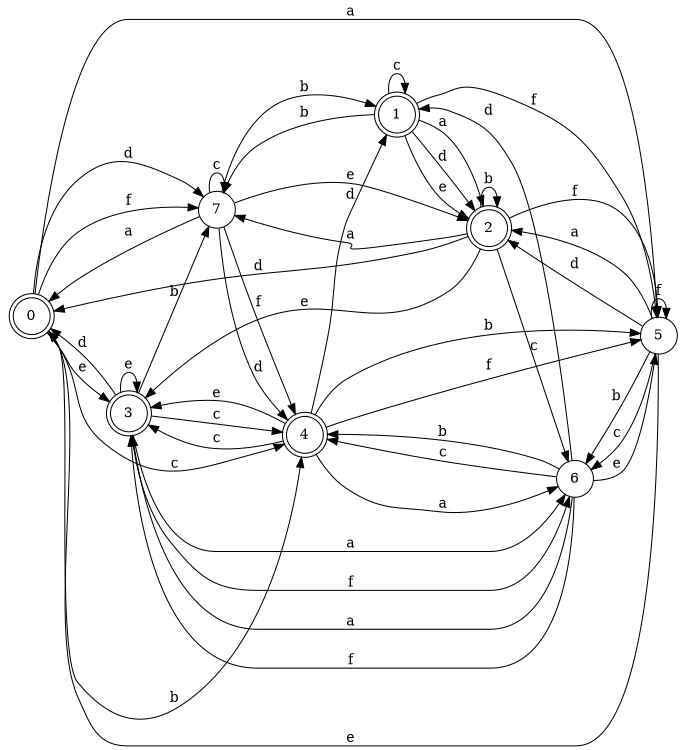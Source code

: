 digraph n7_9 {
__start0 [label="" shape="none"];

rankdir=LR;
size="8,5";

s0 [style="rounded,filled", color="black", fillcolor="white" shape="doublecircle", label="0"];
s1 [style="rounded,filled", color="black", fillcolor="white" shape="doublecircle", label="1"];
s2 [style="rounded,filled", color="black", fillcolor="white" shape="doublecircle", label="2"];
s3 [style="rounded,filled", color="black", fillcolor="white" shape="doublecircle", label="3"];
s4 [style="rounded,filled", color="black", fillcolor="white" shape="doublecircle", label="4"];
s5 [style="filled", color="black", fillcolor="white" shape="circle", label="5"];
s6 [style="filled", color="black", fillcolor="white" shape="circle", label="6"];
s7 [style="filled", color="black", fillcolor="white" shape="circle", label="7"];
s0 -> s5 [label="a"];
s0 -> s4 [label="b"];
s0 -> s4 [label="c"];
s0 -> s7 [label="d"];
s0 -> s3 [label="e"];
s0 -> s7 [label="f"];
s1 -> s2 [label="a"];
s1 -> s7 [label="b"];
s1 -> s1 [label="c"];
s1 -> s2 [label="d"];
s1 -> s2 [label="e"];
s1 -> s5 [label="f"];
s2 -> s7 [label="a"];
s2 -> s2 [label="b"];
s2 -> s6 [label="c"];
s2 -> s0 [label="d"];
s2 -> s3 [label="e"];
s2 -> s5 [label="f"];
s3 -> s6 [label="a"];
s3 -> s7 [label="b"];
s3 -> s4 [label="c"];
s3 -> s0 [label="d"];
s3 -> s3 [label="e"];
s3 -> s6 [label="f"];
s4 -> s6 [label="a"];
s4 -> s5 [label="b"];
s4 -> s3 [label="c"];
s4 -> s1 [label="d"];
s4 -> s3 [label="e"];
s4 -> s5 [label="f"];
s5 -> s2 [label="a"];
s5 -> s6 [label="b"];
s5 -> s6 [label="c"];
s5 -> s2 [label="d"];
s5 -> s0 [label="e"];
s5 -> s5 [label="f"];
s6 -> s3 [label="a"];
s6 -> s4 [label="b"];
s6 -> s4 [label="c"];
s6 -> s1 [label="d"];
s6 -> s5 [label="e"];
s6 -> s3 [label="f"];
s7 -> s0 [label="a"];
s7 -> s1 [label="b"];
s7 -> s7 [label="c"];
s7 -> s4 [label="d"];
s7 -> s2 [label="e"];
s7 -> s4 [label="f"];

}